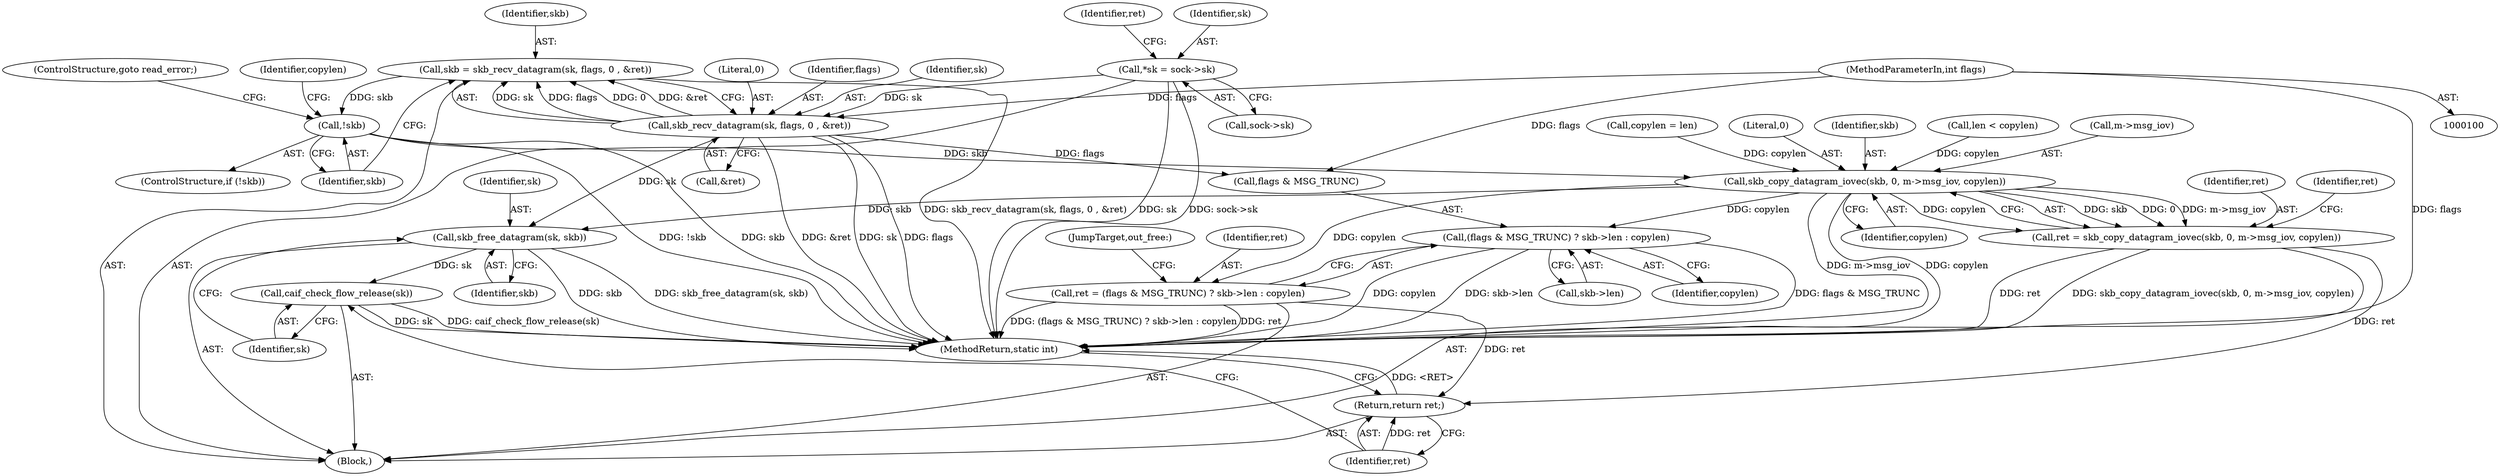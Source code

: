 digraph "0_linux_2d6fbfe733f35c6b355c216644e08e149c61b271@API" {
"1000132" [label="(Call,skb = skb_recv_datagram(sk, flags, 0 , &ret))"];
"1000134" [label="(Call,skb_recv_datagram(sk, flags, 0 , &ret))"];
"1000108" [label="(Call,*sk = sock->sk)"];
"1000105" [label="(MethodParameterIn,int flags)"];
"1000141" [label="(Call,!skb)"];
"1000164" [label="(Call,skb_copy_datagram_iovec(skb, 0, m->msg_iov, copylen))"];
"1000162" [label="(Call,ret = skb_copy_datagram_iovec(skb, 0, m->msg_iov, copylen))"];
"1000190" [label="(Return,return ret;)"];
"1000174" [label="(Call,ret = (flags & MSG_TRUNC) ? skb->len : copylen)"];
"1000176" [label="(Call,(flags & MSG_TRUNC) ? skb->len : copylen)"];
"1000185" [label="(Call,skb_free_datagram(sk, skb))"];
"1000188" [label="(Call,caif_check_flow_release(sk))"];
"1000110" [label="(Call,sock->sk)"];
"1000159" [label="(Call,copylen = len)"];
"1000137" [label="(Literal,0)"];
"1000170" [label="(Identifier,copylen)"];
"1000177" [label="(Call,flags & MSG_TRUNC)"];
"1000166" [label="(Literal,0)"];
"1000162" [label="(Call,ret = skb_copy_datagram_iovec(skb, 0, m->msg_iov, copylen))"];
"1000142" [label="(Identifier,skb)"];
"1000174" [label="(Call,ret = (flags & MSG_TRUNC) ? skb->len : copylen)"];
"1000163" [label="(Identifier,ret)"];
"1000106" [label="(Block,)"];
"1000184" [label="(JumpTarget,out_free:)"];
"1000189" [label="(Identifier,sk)"];
"1000172" [label="(Identifier,ret)"];
"1000175" [label="(Identifier,ret)"];
"1000187" [label="(Identifier,skb)"];
"1000133" [label="(Identifier,skb)"];
"1000109" [label="(Identifier,sk)"];
"1000164" [label="(Call,skb_copy_datagram_iovec(skb, 0, m->msg_iov, copylen))"];
"1000191" [label="(Identifier,ret)"];
"1000132" [label="(Call,skb = skb_recv_datagram(sk, flags, 0 , &ret))"];
"1000141" [label="(Call,!skb)"];
"1000190" [label="(Return,return ret;)"];
"1000176" [label="(Call,(flags & MSG_TRUNC) ? skb->len : copylen)"];
"1000140" [label="(ControlStructure,if (!skb))"];
"1000188" [label="(Call,caif_check_flow_release(sk))"];
"1000145" [label="(Identifier,copylen)"];
"1000105" [label="(MethodParameterIn,int flags)"];
"1000134" [label="(Call,skb_recv_datagram(sk, flags, 0 , &ret))"];
"1000136" [label="(Identifier,flags)"];
"1000165" [label="(Identifier,skb)"];
"1000117" [label="(Identifier,ret)"];
"1000143" [label="(ControlStructure,goto read_error;)"];
"1000183" [label="(Identifier,copylen)"];
"1000180" [label="(Call,skb->len)"];
"1000150" [label="(Call,len < copylen)"];
"1000135" [label="(Identifier,sk)"];
"1000108" [label="(Call,*sk = sock->sk)"];
"1000167" [label="(Call,m->msg_iov)"];
"1000195" [label="(MethodReturn,static int)"];
"1000185" [label="(Call,skb_free_datagram(sk, skb))"];
"1000138" [label="(Call,&ret)"];
"1000186" [label="(Identifier,sk)"];
"1000132" -> "1000106"  [label="AST: "];
"1000132" -> "1000134"  [label="CFG: "];
"1000133" -> "1000132"  [label="AST: "];
"1000134" -> "1000132"  [label="AST: "];
"1000142" -> "1000132"  [label="CFG: "];
"1000132" -> "1000195"  [label="DDG: skb_recv_datagram(sk, flags, 0 , &ret)"];
"1000134" -> "1000132"  [label="DDG: sk"];
"1000134" -> "1000132"  [label="DDG: flags"];
"1000134" -> "1000132"  [label="DDG: 0"];
"1000134" -> "1000132"  [label="DDG: &ret"];
"1000132" -> "1000141"  [label="DDG: skb"];
"1000134" -> "1000138"  [label="CFG: "];
"1000135" -> "1000134"  [label="AST: "];
"1000136" -> "1000134"  [label="AST: "];
"1000137" -> "1000134"  [label="AST: "];
"1000138" -> "1000134"  [label="AST: "];
"1000134" -> "1000195"  [label="DDG: sk"];
"1000134" -> "1000195"  [label="DDG: flags"];
"1000134" -> "1000195"  [label="DDG: &ret"];
"1000108" -> "1000134"  [label="DDG: sk"];
"1000105" -> "1000134"  [label="DDG: flags"];
"1000134" -> "1000177"  [label="DDG: flags"];
"1000134" -> "1000185"  [label="DDG: sk"];
"1000108" -> "1000106"  [label="AST: "];
"1000108" -> "1000110"  [label="CFG: "];
"1000109" -> "1000108"  [label="AST: "];
"1000110" -> "1000108"  [label="AST: "];
"1000117" -> "1000108"  [label="CFG: "];
"1000108" -> "1000195"  [label="DDG: sock->sk"];
"1000108" -> "1000195"  [label="DDG: sk"];
"1000105" -> "1000100"  [label="AST: "];
"1000105" -> "1000195"  [label="DDG: flags"];
"1000105" -> "1000177"  [label="DDG: flags"];
"1000141" -> "1000140"  [label="AST: "];
"1000141" -> "1000142"  [label="CFG: "];
"1000142" -> "1000141"  [label="AST: "];
"1000143" -> "1000141"  [label="CFG: "];
"1000145" -> "1000141"  [label="CFG: "];
"1000141" -> "1000195"  [label="DDG: skb"];
"1000141" -> "1000195"  [label="DDG: !skb"];
"1000141" -> "1000164"  [label="DDG: skb"];
"1000164" -> "1000162"  [label="AST: "];
"1000164" -> "1000170"  [label="CFG: "];
"1000165" -> "1000164"  [label="AST: "];
"1000166" -> "1000164"  [label="AST: "];
"1000167" -> "1000164"  [label="AST: "];
"1000170" -> "1000164"  [label="AST: "];
"1000162" -> "1000164"  [label="CFG: "];
"1000164" -> "1000195"  [label="DDG: m->msg_iov"];
"1000164" -> "1000195"  [label="DDG: copylen"];
"1000164" -> "1000162"  [label="DDG: skb"];
"1000164" -> "1000162"  [label="DDG: 0"];
"1000164" -> "1000162"  [label="DDG: m->msg_iov"];
"1000164" -> "1000162"  [label="DDG: copylen"];
"1000159" -> "1000164"  [label="DDG: copylen"];
"1000150" -> "1000164"  [label="DDG: copylen"];
"1000164" -> "1000174"  [label="DDG: copylen"];
"1000164" -> "1000176"  [label="DDG: copylen"];
"1000164" -> "1000185"  [label="DDG: skb"];
"1000162" -> "1000106"  [label="AST: "];
"1000163" -> "1000162"  [label="AST: "];
"1000172" -> "1000162"  [label="CFG: "];
"1000162" -> "1000195"  [label="DDG: skb_copy_datagram_iovec(skb, 0, m->msg_iov, copylen)"];
"1000162" -> "1000195"  [label="DDG: ret"];
"1000162" -> "1000190"  [label="DDG: ret"];
"1000190" -> "1000106"  [label="AST: "];
"1000190" -> "1000191"  [label="CFG: "];
"1000191" -> "1000190"  [label="AST: "];
"1000195" -> "1000190"  [label="CFG: "];
"1000190" -> "1000195"  [label="DDG: <RET>"];
"1000191" -> "1000190"  [label="DDG: ret"];
"1000174" -> "1000190"  [label="DDG: ret"];
"1000174" -> "1000106"  [label="AST: "];
"1000174" -> "1000176"  [label="CFG: "];
"1000175" -> "1000174"  [label="AST: "];
"1000176" -> "1000174"  [label="AST: "];
"1000184" -> "1000174"  [label="CFG: "];
"1000174" -> "1000195"  [label="DDG: (flags & MSG_TRUNC) ? skb->len : copylen"];
"1000174" -> "1000195"  [label="DDG: ret"];
"1000176" -> "1000180"  [label="CFG: "];
"1000176" -> "1000183"  [label="CFG: "];
"1000177" -> "1000176"  [label="AST: "];
"1000180" -> "1000176"  [label="AST: "];
"1000183" -> "1000176"  [label="AST: "];
"1000176" -> "1000195"  [label="DDG: skb->len"];
"1000176" -> "1000195"  [label="DDG: flags & MSG_TRUNC"];
"1000176" -> "1000195"  [label="DDG: copylen"];
"1000185" -> "1000106"  [label="AST: "];
"1000185" -> "1000187"  [label="CFG: "];
"1000186" -> "1000185"  [label="AST: "];
"1000187" -> "1000185"  [label="AST: "];
"1000189" -> "1000185"  [label="CFG: "];
"1000185" -> "1000195"  [label="DDG: skb_free_datagram(sk, skb)"];
"1000185" -> "1000195"  [label="DDG: skb"];
"1000185" -> "1000188"  [label="DDG: sk"];
"1000188" -> "1000106"  [label="AST: "];
"1000188" -> "1000189"  [label="CFG: "];
"1000189" -> "1000188"  [label="AST: "];
"1000191" -> "1000188"  [label="CFG: "];
"1000188" -> "1000195"  [label="DDG: sk"];
"1000188" -> "1000195"  [label="DDG: caif_check_flow_release(sk)"];
}
